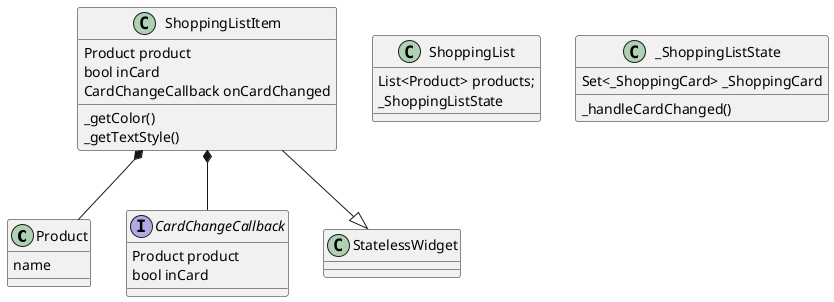 @startuml

class Product{
  name
}

interface CardChangeCallback{
  Product product
  bool inCard
}

class ShoppingListItem{
  Product product
  bool inCard
  CardChangeCallback onCardChanged

  _getColor()
  _getTextStyle()

}

ShoppingListItem --|>  StatelessWidget

ShoppingListItem *--  Product
ShoppingListItem *--  CardChangeCallback

class ShoppingList {
  List<Product> products;
  _ShoppingListState
}

class _ShoppingListState {
  Set<_ShoppingCard> _ShoppingCard
  _handleCardChanged()
}


@enduml